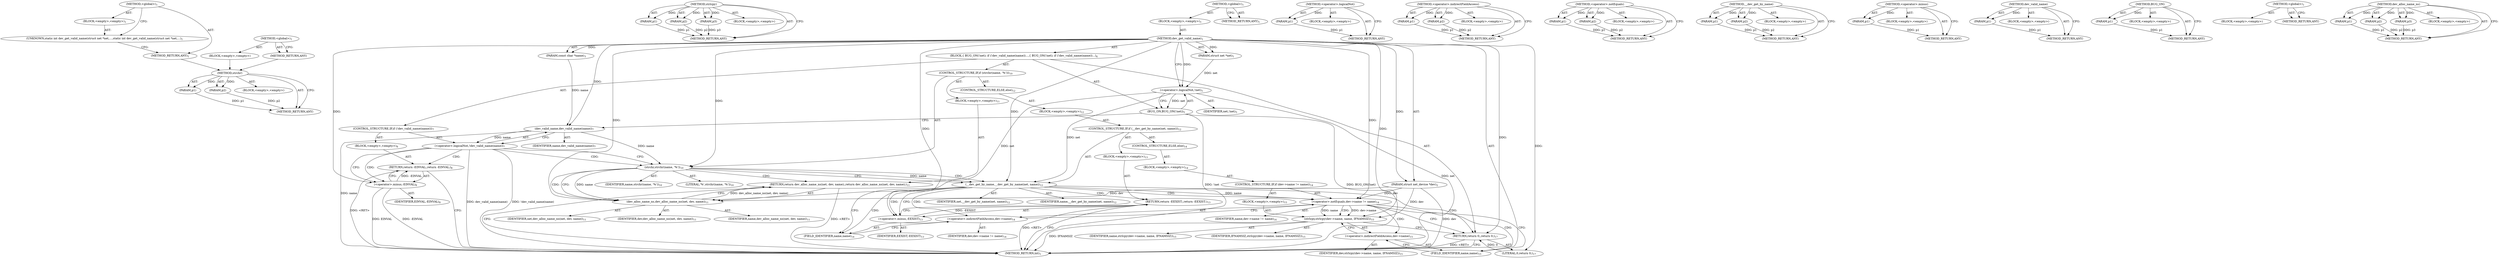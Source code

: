 digraph "&lt;global&gt;" {
vulnerable_102 [label=<(METHOD,strchr)>];
vulnerable_103 [label=<(PARAM,p1)>];
vulnerable_104 [label=<(PARAM,p2)>];
vulnerable_105 [label=<(BLOCK,&lt;empty&gt;,&lt;empty&gt;)>];
vulnerable_106 [label=<(METHOD_RETURN,ANY)>];
vulnerable_128 [label=<(METHOD,strlcpy)>];
vulnerable_129 [label=<(PARAM,p1)>];
vulnerable_130 [label=<(PARAM,p2)>];
vulnerable_131 [label=<(PARAM,p3)>];
vulnerable_132 [label=<(BLOCK,&lt;empty&gt;,&lt;empty&gt;)>];
vulnerable_133 [label=<(METHOD_RETURN,ANY)>];
vulnerable_6 [label=<(METHOD,&lt;global&gt;)<SUB>1</SUB>>];
vulnerable_7 [label=<(BLOCK,&lt;empty&gt;,&lt;empty&gt;)<SUB>1</SUB>>];
vulnerable_8 [label=<(METHOD,dev_get_valid_name)<SUB>1</SUB>>];
vulnerable_9 [label=<(PARAM,struct net *net)<SUB>1</SUB>>];
vulnerable_10 [label=<(PARAM,struct net_device *dev)<SUB>2</SUB>>];
vulnerable_11 [label=<(PARAM,const char *name)<SUB>3</SUB>>];
vulnerable_12 [label=<(BLOCK,{
 	BUG_ON(!net);
 
	if (!dev_valid_name(name))...,{
 	BUG_ON(!net);
 
	if (!dev_valid_name(name))...)<SUB>4</SUB>>];
vulnerable_13 [label=<(BUG_ON,BUG_ON(!net))<SUB>5</SUB>>];
vulnerable_14 [label=<(&lt;operator&gt;.logicalNot,!net)<SUB>5</SUB>>];
vulnerable_15 [label=<(IDENTIFIER,net,!net)<SUB>5</SUB>>];
vulnerable_16 [label=<(CONTROL_STRUCTURE,IF,if (!dev_valid_name(name)))<SUB>7</SUB>>];
vulnerable_17 [label=<(&lt;operator&gt;.logicalNot,!dev_valid_name(name))<SUB>7</SUB>>];
vulnerable_18 [label=<(dev_valid_name,dev_valid_name(name))<SUB>7</SUB>>];
vulnerable_19 [label=<(IDENTIFIER,name,dev_valid_name(name))<SUB>7</SUB>>];
vulnerable_20 [label=<(BLOCK,&lt;empty&gt;,&lt;empty&gt;)<SUB>8</SUB>>];
vulnerable_21 [label=<(RETURN,return -EINVAL;,return -EINVAL;)<SUB>8</SUB>>];
vulnerable_22 [label=<(&lt;operator&gt;.minus,-EINVAL)<SUB>8</SUB>>];
vulnerable_23 [label=<(IDENTIFIER,EINVAL,-EINVAL)<SUB>8</SUB>>];
vulnerable_24 [label=<(CONTROL_STRUCTURE,IF,if (strchr(name, '%')))<SUB>10</SUB>>];
vulnerable_25 [label=<(strchr,strchr(name, '%'))<SUB>10</SUB>>];
vulnerable_26 [label=<(IDENTIFIER,name,strchr(name, '%'))<SUB>10</SUB>>];
vulnerable_27 [label=<(LITERAL,'%',strchr(name, '%'))<SUB>10</SUB>>];
vulnerable_28 [label=<(BLOCK,&lt;empty&gt;,&lt;empty&gt;)<SUB>11</SUB>>];
vulnerable_29 [label=<(RETURN,return dev_alloc_name_ns(net, dev, name);,return dev_alloc_name_ns(net, dev, name);)<SUB>11</SUB>>];
vulnerable_30 [label=<(dev_alloc_name_ns,dev_alloc_name_ns(net, dev, name))<SUB>11</SUB>>];
vulnerable_31 [label=<(IDENTIFIER,net,dev_alloc_name_ns(net, dev, name))<SUB>11</SUB>>];
vulnerable_32 [label=<(IDENTIFIER,dev,dev_alloc_name_ns(net, dev, name))<SUB>11</SUB>>];
vulnerable_33 [label=<(IDENTIFIER,name,dev_alloc_name_ns(net, dev, name))<SUB>11</SUB>>];
vulnerable_34 [label=<(CONTROL_STRUCTURE,ELSE,else)<SUB>12</SUB>>];
vulnerable_35 [label=<(BLOCK,&lt;empty&gt;,&lt;empty&gt;)<SUB>12</SUB>>];
vulnerable_36 [label=<(CONTROL_STRUCTURE,IF,if (__dev_get_by_name(net, name)))<SUB>12</SUB>>];
vulnerable_37 [label=<(__dev_get_by_name,__dev_get_by_name(net, name))<SUB>12</SUB>>];
vulnerable_38 [label=<(IDENTIFIER,net,__dev_get_by_name(net, name))<SUB>12</SUB>>];
vulnerable_39 [label=<(IDENTIFIER,name,__dev_get_by_name(net, name))<SUB>12</SUB>>];
vulnerable_40 [label=<(BLOCK,&lt;empty&gt;,&lt;empty&gt;)<SUB>13</SUB>>];
vulnerable_41 [label=<(RETURN,return -EEXIST;,return -EEXIST;)<SUB>13</SUB>>];
vulnerable_42 [label=<(&lt;operator&gt;.minus,-EEXIST)<SUB>13</SUB>>];
vulnerable_43 [label=<(IDENTIFIER,EEXIST,-EEXIST)<SUB>13</SUB>>];
vulnerable_44 [label=<(CONTROL_STRUCTURE,ELSE,else)<SUB>14</SUB>>];
vulnerable_45 [label=<(BLOCK,&lt;empty&gt;,&lt;empty&gt;)<SUB>14</SUB>>];
vulnerable_46 [label=<(CONTROL_STRUCTURE,IF,if (dev-&gt;name != name))<SUB>14</SUB>>];
vulnerable_47 [label=<(&lt;operator&gt;.notEquals,dev-&gt;name != name)<SUB>14</SUB>>];
vulnerable_48 [label=<(&lt;operator&gt;.indirectFieldAccess,dev-&gt;name)<SUB>14</SUB>>];
vulnerable_49 [label=<(IDENTIFIER,dev,dev-&gt;name != name)<SUB>14</SUB>>];
vulnerable_50 [label=<(FIELD_IDENTIFIER,name,name)<SUB>14</SUB>>];
vulnerable_51 [label=<(IDENTIFIER,name,dev-&gt;name != name)<SUB>14</SUB>>];
vulnerable_52 [label=<(BLOCK,&lt;empty&gt;,&lt;empty&gt;)<SUB>15</SUB>>];
vulnerable_53 [label=<(strlcpy,strlcpy(dev-&gt;name, name, IFNAMSIZ))<SUB>15</SUB>>];
vulnerable_54 [label=<(&lt;operator&gt;.indirectFieldAccess,dev-&gt;name)<SUB>15</SUB>>];
vulnerable_55 [label=<(IDENTIFIER,dev,strlcpy(dev-&gt;name, name, IFNAMSIZ))<SUB>15</SUB>>];
vulnerable_56 [label=<(FIELD_IDENTIFIER,name,name)<SUB>15</SUB>>];
vulnerable_57 [label=<(IDENTIFIER,name,strlcpy(dev-&gt;name, name, IFNAMSIZ))<SUB>15</SUB>>];
vulnerable_58 [label=<(IDENTIFIER,IFNAMSIZ,strlcpy(dev-&gt;name, name, IFNAMSIZ))<SUB>15</SUB>>];
vulnerable_59 [label=<(RETURN,return 0;,return 0;)<SUB>17</SUB>>];
vulnerable_60 [label=<(LITERAL,0,return 0;)<SUB>17</SUB>>];
vulnerable_61 [label=<(METHOD_RETURN,int)<SUB>1</SUB>>];
vulnerable_63 [label=<(METHOD_RETURN,ANY)<SUB>1</SUB>>];
vulnerable_90 [label=<(METHOD,&lt;operator&gt;.logicalNot)>];
vulnerable_91 [label=<(PARAM,p1)>];
vulnerable_92 [label=<(BLOCK,&lt;empty&gt;,&lt;empty&gt;)>];
vulnerable_93 [label=<(METHOD_RETURN,ANY)>];
vulnerable_123 [label=<(METHOD,&lt;operator&gt;.indirectFieldAccess)>];
vulnerable_124 [label=<(PARAM,p1)>];
vulnerable_125 [label=<(PARAM,p2)>];
vulnerable_126 [label=<(BLOCK,&lt;empty&gt;,&lt;empty&gt;)>];
vulnerable_127 [label=<(METHOD_RETURN,ANY)>];
vulnerable_118 [label=<(METHOD,&lt;operator&gt;.notEquals)>];
vulnerable_119 [label=<(PARAM,p1)>];
vulnerable_120 [label=<(PARAM,p2)>];
vulnerable_121 [label=<(BLOCK,&lt;empty&gt;,&lt;empty&gt;)>];
vulnerable_122 [label=<(METHOD_RETURN,ANY)>];
vulnerable_113 [label=<(METHOD,__dev_get_by_name)>];
vulnerable_114 [label=<(PARAM,p1)>];
vulnerable_115 [label=<(PARAM,p2)>];
vulnerable_116 [label=<(BLOCK,&lt;empty&gt;,&lt;empty&gt;)>];
vulnerable_117 [label=<(METHOD_RETURN,ANY)>];
vulnerable_98 [label=<(METHOD,&lt;operator&gt;.minus)>];
vulnerable_99 [label=<(PARAM,p1)>];
vulnerable_100 [label=<(BLOCK,&lt;empty&gt;,&lt;empty&gt;)>];
vulnerable_101 [label=<(METHOD_RETURN,ANY)>];
vulnerable_94 [label=<(METHOD,dev_valid_name)>];
vulnerable_95 [label=<(PARAM,p1)>];
vulnerable_96 [label=<(BLOCK,&lt;empty&gt;,&lt;empty&gt;)>];
vulnerable_97 [label=<(METHOD_RETURN,ANY)>];
vulnerable_86 [label=<(METHOD,BUG_ON)>];
vulnerable_87 [label=<(PARAM,p1)>];
vulnerable_88 [label=<(BLOCK,&lt;empty&gt;,&lt;empty&gt;)>];
vulnerable_89 [label=<(METHOD_RETURN,ANY)>];
vulnerable_80 [label=<(METHOD,&lt;global&gt;)<SUB>1</SUB>>];
vulnerable_81 [label=<(BLOCK,&lt;empty&gt;,&lt;empty&gt;)>];
vulnerable_82 [label=<(METHOD_RETURN,ANY)>];
vulnerable_107 [label=<(METHOD,dev_alloc_name_ns)>];
vulnerable_108 [label=<(PARAM,p1)>];
vulnerable_109 [label=<(PARAM,p2)>];
vulnerable_110 [label=<(PARAM,p3)>];
vulnerable_111 [label=<(BLOCK,&lt;empty&gt;,&lt;empty&gt;)>];
vulnerable_112 [label=<(METHOD_RETURN,ANY)>];
fixed_6 [label=<(METHOD,&lt;global&gt;)<SUB>1</SUB>>];
fixed_7 [label=<(BLOCK,&lt;empty&gt;,&lt;empty&gt;)<SUB>1</SUB>>];
fixed_8 [label=<(UNKNOWN,static int dev_get_valid_name(struct net *net,
...,static int dev_get_valid_name(struct net *net,
...)<SUB>1</SUB>>];
fixed_9 [label=<(METHOD_RETURN,ANY)<SUB>1</SUB>>];
fixed_14 [label=<(METHOD,&lt;global&gt;)<SUB>1</SUB>>];
fixed_15 [label=<(BLOCK,&lt;empty&gt;,&lt;empty&gt;)>];
fixed_16 [label=<(METHOD_RETURN,ANY)>];
vulnerable_102 -> vulnerable_103  [key=0, label="AST: "];
vulnerable_102 -> vulnerable_103  [key=1, label="DDG: "];
vulnerable_102 -> vulnerable_105  [key=0, label="AST: "];
vulnerable_102 -> vulnerable_104  [key=0, label="AST: "];
vulnerable_102 -> vulnerable_104  [key=1, label="DDG: "];
vulnerable_102 -> vulnerable_106  [key=0, label="AST: "];
vulnerable_102 -> vulnerable_106  [key=1, label="CFG: "];
vulnerable_103 -> vulnerable_106  [key=0, label="DDG: p1"];
vulnerable_104 -> vulnerable_106  [key=0, label="DDG: p2"];
vulnerable_128 -> vulnerable_129  [key=0, label="AST: "];
vulnerable_128 -> vulnerable_129  [key=1, label="DDG: "];
vulnerable_128 -> vulnerable_132  [key=0, label="AST: "];
vulnerable_128 -> vulnerable_130  [key=0, label="AST: "];
vulnerable_128 -> vulnerable_130  [key=1, label="DDG: "];
vulnerable_128 -> vulnerable_133  [key=0, label="AST: "];
vulnerable_128 -> vulnerable_133  [key=1, label="CFG: "];
vulnerable_128 -> vulnerable_131  [key=0, label="AST: "];
vulnerable_128 -> vulnerable_131  [key=1, label="DDG: "];
vulnerable_129 -> vulnerable_133  [key=0, label="DDG: p1"];
vulnerable_130 -> vulnerable_133  [key=0, label="DDG: p2"];
vulnerable_131 -> vulnerable_133  [key=0, label="DDG: p3"];
vulnerable_6 -> vulnerable_7  [key=0, label="AST: "];
vulnerable_6 -> vulnerable_63  [key=0, label="AST: "];
vulnerable_6 -> vulnerable_63  [key=1, label="CFG: "];
vulnerable_7 -> vulnerable_8  [key=0, label="AST: "];
vulnerable_8 -> vulnerable_9  [key=0, label="AST: "];
vulnerable_8 -> vulnerable_9  [key=1, label="DDG: "];
vulnerable_8 -> vulnerable_10  [key=0, label="AST: "];
vulnerable_8 -> vulnerable_10  [key=1, label="DDG: "];
vulnerable_8 -> vulnerable_11  [key=0, label="AST: "];
vulnerable_8 -> vulnerable_11  [key=1, label="DDG: "];
vulnerable_8 -> vulnerable_12  [key=0, label="AST: "];
vulnerable_8 -> vulnerable_61  [key=0, label="AST: "];
vulnerable_8 -> vulnerable_14  [key=0, label="CFG: "];
vulnerable_8 -> vulnerable_14  [key=1, label="DDG: "];
vulnerable_8 -> vulnerable_59  [key=0, label="DDG: "];
vulnerable_8 -> vulnerable_60  [key=0, label="DDG: "];
vulnerable_8 -> vulnerable_25  [key=0, label="DDG: "];
vulnerable_8 -> vulnerable_18  [key=0, label="DDG: "];
vulnerable_8 -> vulnerable_22  [key=0, label="DDG: "];
vulnerable_8 -> vulnerable_30  [key=0, label="DDG: "];
vulnerable_8 -> vulnerable_37  [key=0, label="DDG: "];
vulnerable_8 -> vulnerable_42  [key=0, label="DDG: "];
vulnerable_8 -> vulnerable_47  [key=0, label="DDG: "];
vulnerable_8 -> vulnerable_53  [key=0, label="DDG: "];
vulnerable_9 -> vulnerable_14  [key=0, label="DDG: net"];
vulnerable_10 -> vulnerable_61  [key=0, label="DDG: dev"];
vulnerable_10 -> vulnerable_30  [key=0, label="DDG: dev"];
vulnerable_10 -> vulnerable_47  [key=0, label="DDG: dev"];
vulnerable_10 -> vulnerable_53  [key=0, label="DDG: dev"];
vulnerable_11 -> vulnerable_18  [key=0, label="DDG: name"];
vulnerable_12 -> vulnerable_13  [key=0, label="AST: "];
vulnerable_12 -> vulnerable_16  [key=0, label="AST: "];
vulnerable_12 -> vulnerable_24  [key=0, label="AST: "];
vulnerable_12 -> vulnerable_59  [key=0, label="AST: "];
vulnerable_13 -> vulnerable_14  [key=0, label="AST: "];
vulnerable_13 -> vulnerable_18  [key=0, label="CFG: "];
vulnerable_13 -> vulnerable_61  [key=0, label="DDG: !net"];
vulnerable_13 -> vulnerable_61  [key=1, label="DDG: BUG_ON(!net)"];
vulnerable_14 -> vulnerable_15  [key=0, label="AST: "];
vulnerable_14 -> vulnerable_13  [key=0, label="CFG: "];
vulnerable_14 -> vulnerable_13  [key=1, label="DDG: net"];
vulnerable_14 -> vulnerable_61  [key=0, label="DDG: net"];
vulnerable_14 -> vulnerable_30  [key=0, label="DDG: net"];
vulnerable_14 -> vulnerable_37  [key=0, label="DDG: net"];
vulnerable_16 -> vulnerable_17  [key=0, label="AST: "];
vulnerable_16 -> vulnerable_20  [key=0, label="AST: "];
vulnerable_17 -> vulnerable_18  [key=0, label="AST: "];
vulnerable_17 -> vulnerable_22  [key=0, label="CFG: "];
vulnerable_17 -> vulnerable_22  [key=1, label="CDG: "];
vulnerable_17 -> vulnerable_25  [key=0, label="CFG: "];
vulnerable_17 -> vulnerable_25  [key=1, label="CDG: "];
vulnerable_17 -> vulnerable_61  [key=0, label="DDG: dev_valid_name(name)"];
vulnerable_17 -> vulnerable_61  [key=1, label="DDG: !dev_valid_name(name)"];
vulnerable_17 -> vulnerable_21  [key=0, label="CDG: "];
vulnerable_18 -> vulnerable_19  [key=0, label="AST: "];
vulnerable_18 -> vulnerable_17  [key=0, label="CFG: "];
vulnerable_18 -> vulnerable_17  [key=1, label="DDG: name"];
vulnerable_18 -> vulnerable_61  [key=0, label="DDG: name"];
vulnerable_18 -> vulnerable_25  [key=0, label="DDG: name"];
vulnerable_20 -> vulnerable_21  [key=0, label="AST: "];
vulnerable_21 -> vulnerable_22  [key=0, label="AST: "];
vulnerable_21 -> vulnerable_61  [key=0, label="CFG: "];
vulnerable_21 -> vulnerable_61  [key=1, label="DDG: &lt;RET&gt;"];
vulnerable_22 -> vulnerable_23  [key=0, label="AST: "];
vulnerable_22 -> vulnerable_21  [key=0, label="CFG: "];
vulnerable_22 -> vulnerable_21  [key=1, label="DDG: -EINVAL"];
vulnerable_22 -> vulnerable_61  [key=0, label="DDG: EINVAL"];
vulnerable_22 -> vulnerable_61  [key=1, label="DDG: -EINVAL"];
vulnerable_24 -> vulnerable_25  [key=0, label="AST: "];
vulnerable_24 -> vulnerable_28  [key=0, label="AST: "];
vulnerable_24 -> vulnerable_34  [key=0, label="AST: "];
vulnerable_25 -> vulnerable_26  [key=0, label="AST: "];
vulnerable_25 -> vulnerable_27  [key=0, label="AST: "];
vulnerable_25 -> vulnerable_30  [key=0, label="CFG: "];
vulnerable_25 -> vulnerable_30  [key=1, label="DDG: name"];
vulnerable_25 -> vulnerable_30  [key=2, label="CDG: "];
vulnerable_25 -> vulnerable_37  [key=0, label="CFG: "];
vulnerable_25 -> vulnerable_37  [key=1, label="DDG: name"];
vulnerable_25 -> vulnerable_37  [key=2, label="CDG: "];
vulnerable_25 -> vulnerable_29  [key=0, label="CDG: "];
vulnerable_28 -> vulnerable_29  [key=0, label="AST: "];
vulnerable_29 -> vulnerable_30  [key=0, label="AST: "];
vulnerable_29 -> vulnerable_61  [key=0, label="CFG: "];
vulnerable_29 -> vulnerable_61  [key=1, label="DDG: &lt;RET&gt;"];
vulnerable_30 -> vulnerable_31  [key=0, label="AST: "];
vulnerable_30 -> vulnerable_32  [key=0, label="AST: "];
vulnerable_30 -> vulnerable_33  [key=0, label="AST: "];
vulnerable_30 -> vulnerable_29  [key=0, label="CFG: "];
vulnerable_30 -> vulnerable_29  [key=1, label="DDG: dev_alloc_name_ns(net, dev, name)"];
vulnerable_34 -> vulnerable_35  [key=0, label="AST: "];
vulnerable_35 -> vulnerable_36  [key=0, label="AST: "];
vulnerable_36 -> vulnerable_37  [key=0, label="AST: "];
vulnerable_36 -> vulnerable_40  [key=0, label="AST: "];
vulnerable_36 -> vulnerable_44  [key=0, label="AST: "];
vulnerable_37 -> vulnerable_38  [key=0, label="AST: "];
vulnerable_37 -> vulnerable_39  [key=0, label="AST: "];
vulnerable_37 -> vulnerable_42  [key=0, label="CFG: "];
vulnerable_37 -> vulnerable_42  [key=1, label="CDG: "];
vulnerable_37 -> vulnerable_50  [key=0, label="CFG: "];
vulnerable_37 -> vulnerable_50  [key=1, label="CDG: "];
vulnerable_37 -> vulnerable_47  [key=0, label="DDG: name"];
vulnerable_37 -> vulnerable_47  [key=1, label="CDG: "];
vulnerable_37 -> vulnerable_48  [key=0, label="CDG: "];
vulnerable_37 -> vulnerable_41  [key=0, label="CDG: "];
vulnerable_37 -> vulnerable_59  [key=0, label="CDG: "];
vulnerable_40 -> vulnerable_41  [key=0, label="AST: "];
vulnerable_41 -> vulnerable_42  [key=0, label="AST: "];
vulnerable_41 -> vulnerable_61  [key=0, label="CFG: "];
vulnerable_41 -> vulnerable_61  [key=1, label="DDG: &lt;RET&gt;"];
vulnerable_42 -> vulnerable_43  [key=0, label="AST: "];
vulnerable_42 -> vulnerable_41  [key=0, label="CFG: "];
vulnerable_42 -> vulnerable_41  [key=1, label="DDG: -EEXIST"];
vulnerable_44 -> vulnerable_45  [key=0, label="AST: "];
vulnerable_45 -> vulnerable_46  [key=0, label="AST: "];
vulnerable_46 -> vulnerable_47  [key=0, label="AST: "];
vulnerable_46 -> vulnerable_52  [key=0, label="AST: "];
vulnerable_47 -> vulnerable_48  [key=0, label="AST: "];
vulnerable_47 -> vulnerable_51  [key=0, label="AST: "];
vulnerable_47 -> vulnerable_56  [key=0, label="CFG: "];
vulnerable_47 -> vulnerable_56  [key=1, label="CDG: "];
vulnerable_47 -> vulnerable_59  [key=0, label="CFG: "];
vulnerable_47 -> vulnerable_53  [key=0, label="DDG: dev-&gt;name"];
vulnerable_47 -> vulnerable_53  [key=1, label="DDG: name"];
vulnerable_47 -> vulnerable_53  [key=2, label="CDG: "];
vulnerable_47 -> vulnerable_54  [key=0, label="CDG: "];
vulnerable_48 -> vulnerable_49  [key=0, label="AST: "];
vulnerable_48 -> vulnerable_50  [key=0, label="AST: "];
vulnerable_48 -> vulnerable_47  [key=0, label="CFG: "];
vulnerable_50 -> vulnerable_48  [key=0, label="CFG: "];
vulnerable_52 -> vulnerable_53  [key=0, label="AST: "];
vulnerable_53 -> vulnerable_54  [key=0, label="AST: "];
vulnerable_53 -> vulnerable_57  [key=0, label="AST: "];
vulnerable_53 -> vulnerable_58  [key=0, label="AST: "];
vulnerable_53 -> vulnerable_59  [key=0, label="CFG: "];
vulnerable_53 -> vulnerable_61  [key=0, label="DDG: IFNAMSIZ"];
vulnerable_54 -> vulnerable_55  [key=0, label="AST: "];
vulnerable_54 -> vulnerable_56  [key=0, label="AST: "];
vulnerable_54 -> vulnerable_53  [key=0, label="CFG: "];
vulnerable_56 -> vulnerable_54  [key=0, label="CFG: "];
vulnerable_59 -> vulnerable_60  [key=0, label="AST: "];
vulnerable_59 -> vulnerable_61  [key=0, label="CFG: "];
vulnerable_59 -> vulnerable_61  [key=1, label="DDG: &lt;RET&gt;"];
vulnerable_60 -> vulnerable_59  [key=0, label="DDG: 0"];
vulnerable_90 -> vulnerable_91  [key=0, label="AST: "];
vulnerable_90 -> vulnerable_91  [key=1, label="DDG: "];
vulnerable_90 -> vulnerable_92  [key=0, label="AST: "];
vulnerable_90 -> vulnerable_93  [key=0, label="AST: "];
vulnerable_90 -> vulnerable_93  [key=1, label="CFG: "];
vulnerable_91 -> vulnerable_93  [key=0, label="DDG: p1"];
vulnerable_123 -> vulnerable_124  [key=0, label="AST: "];
vulnerable_123 -> vulnerable_124  [key=1, label="DDG: "];
vulnerable_123 -> vulnerable_126  [key=0, label="AST: "];
vulnerable_123 -> vulnerable_125  [key=0, label="AST: "];
vulnerable_123 -> vulnerable_125  [key=1, label="DDG: "];
vulnerable_123 -> vulnerable_127  [key=0, label="AST: "];
vulnerable_123 -> vulnerable_127  [key=1, label="CFG: "];
vulnerable_124 -> vulnerable_127  [key=0, label="DDG: p1"];
vulnerable_125 -> vulnerable_127  [key=0, label="DDG: p2"];
vulnerable_118 -> vulnerable_119  [key=0, label="AST: "];
vulnerable_118 -> vulnerable_119  [key=1, label="DDG: "];
vulnerable_118 -> vulnerable_121  [key=0, label="AST: "];
vulnerable_118 -> vulnerable_120  [key=0, label="AST: "];
vulnerable_118 -> vulnerable_120  [key=1, label="DDG: "];
vulnerable_118 -> vulnerable_122  [key=0, label="AST: "];
vulnerable_118 -> vulnerable_122  [key=1, label="CFG: "];
vulnerable_119 -> vulnerable_122  [key=0, label="DDG: p1"];
vulnerable_120 -> vulnerable_122  [key=0, label="DDG: p2"];
vulnerable_113 -> vulnerable_114  [key=0, label="AST: "];
vulnerable_113 -> vulnerable_114  [key=1, label="DDG: "];
vulnerable_113 -> vulnerable_116  [key=0, label="AST: "];
vulnerable_113 -> vulnerable_115  [key=0, label="AST: "];
vulnerable_113 -> vulnerable_115  [key=1, label="DDG: "];
vulnerable_113 -> vulnerable_117  [key=0, label="AST: "];
vulnerable_113 -> vulnerable_117  [key=1, label="CFG: "];
vulnerable_114 -> vulnerable_117  [key=0, label="DDG: p1"];
vulnerable_115 -> vulnerable_117  [key=0, label="DDG: p2"];
vulnerable_98 -> vulnerable_99  [key=0, label="AST: "];
vulnerable_98 -> vulnerable_99  [key=1, label="DDG: "];
vulnerable_98 -> vulnerable_100  [key=0, label="AST: "];
vulnerable_98 -> vulnerable_101  [key=0, label="AST: "];
vulnerable_98 -> vulnerable_101  [key=1, label="CFG: "];
vulnerable_99 -> vulnerable_101  [key=0, label="DDG: p1"];
vulnerable_94 -> vulnerable_95  [key=0, label="AST: "];
vulnerable_94 -> vulnerable_95  [key=1, label="DDG: "];
vulnerable_94 -> vulnerable_96  [key=0, label="AST: "];
vulnerable_94 -> vulnerable_97  [key=0, label="AST: "];
vulnerable_94 -> vulnerable_97  [key=1, label="CFG: "];
vulnerable_95 -> vulnerable_97  [key=0, label="DDG: p1"];
vulnerable_86 -> vulnerable_87  [key=0, label="AST: "];
vulnerable_86 -> vulnerable_87  [key=1, label="DDG: "];
vulnerable_86 -> vulnerable_88  [key=0, label="AST: "];
vulnerable_86 -> vulnerable_89  [key=0, label="AST: "];
vulnerable_86 -> vulnerable_89  [key=1, label="CFG: "];
vulnerable_87 -> vulnerable_89  [key=0, label="DDG: p1"];
vulnerable_80 -> vulnerable_81  [key=0, label="AST: "];
vulnerable_80 -> vulnerable_82  [key=0, label="AST: "];
vulnerable_80 -> vulnerable_82  [key=1, label="CFG: "];
vulnerable_107 -> vulnerable_108  [key=0, label="AST: "];
vulnerable_107 -> vulnerable_108  [key=1, label="DDG: "];
vulnerable_107 -> vulnerable_111  [key=0, label="AST: "];
vulnerable_107 -> vulnerable_109  [key=0, label="AST: "];
vulnerable_107 -> vulnerable_109  [key=1, label="DDG: "];
vulnerable_107 -> vulnerable_112  [key=0, label="AST: "];
vulnerable_107 -> vulnerable_112  [key=1, label="CFG: "];
vulnerable_107 -> vulnerable_110  [key=0, label="AST: "];
vulnerable_107 -> vulnerable_110  [key=1, label="DDG: "];
vulnerable_108 -> vulnerable_112  [key=0, label="DDG: p1"];
vulnerable_109 -> vulnerable_112  [key=0, label="DDG: p2"];
vulnerable_110 -> vulnerable_112  [key=0, label="DDG: p3"];
fixed_6 -> fixed_7  [key=0, label="AST: "];
fixed_6 -> fixed_9  [key=0, label="AST: "];
fixed_6 -> fixed_8  [key=0, label="CFG: "];
fixed_7 -> fixed_8  [key=0, label="AST: "];
fixed_8 -> fixed_9  [key=0, label="CFG: "];
fixed_9 -> vulnerable_102  [key=0];
fixed_14 -> fixed_15  [key=0, label="AST: "];
fixed_14 -> fixed_16  [key=0, label="AST: "];
fixed_14 -> fixed_16  [key=1, label="CFG: "];
fixed_15 -> vulnerable_102  [key=0];
fixed_16 -> vulnerable_102  [key=0];
}
